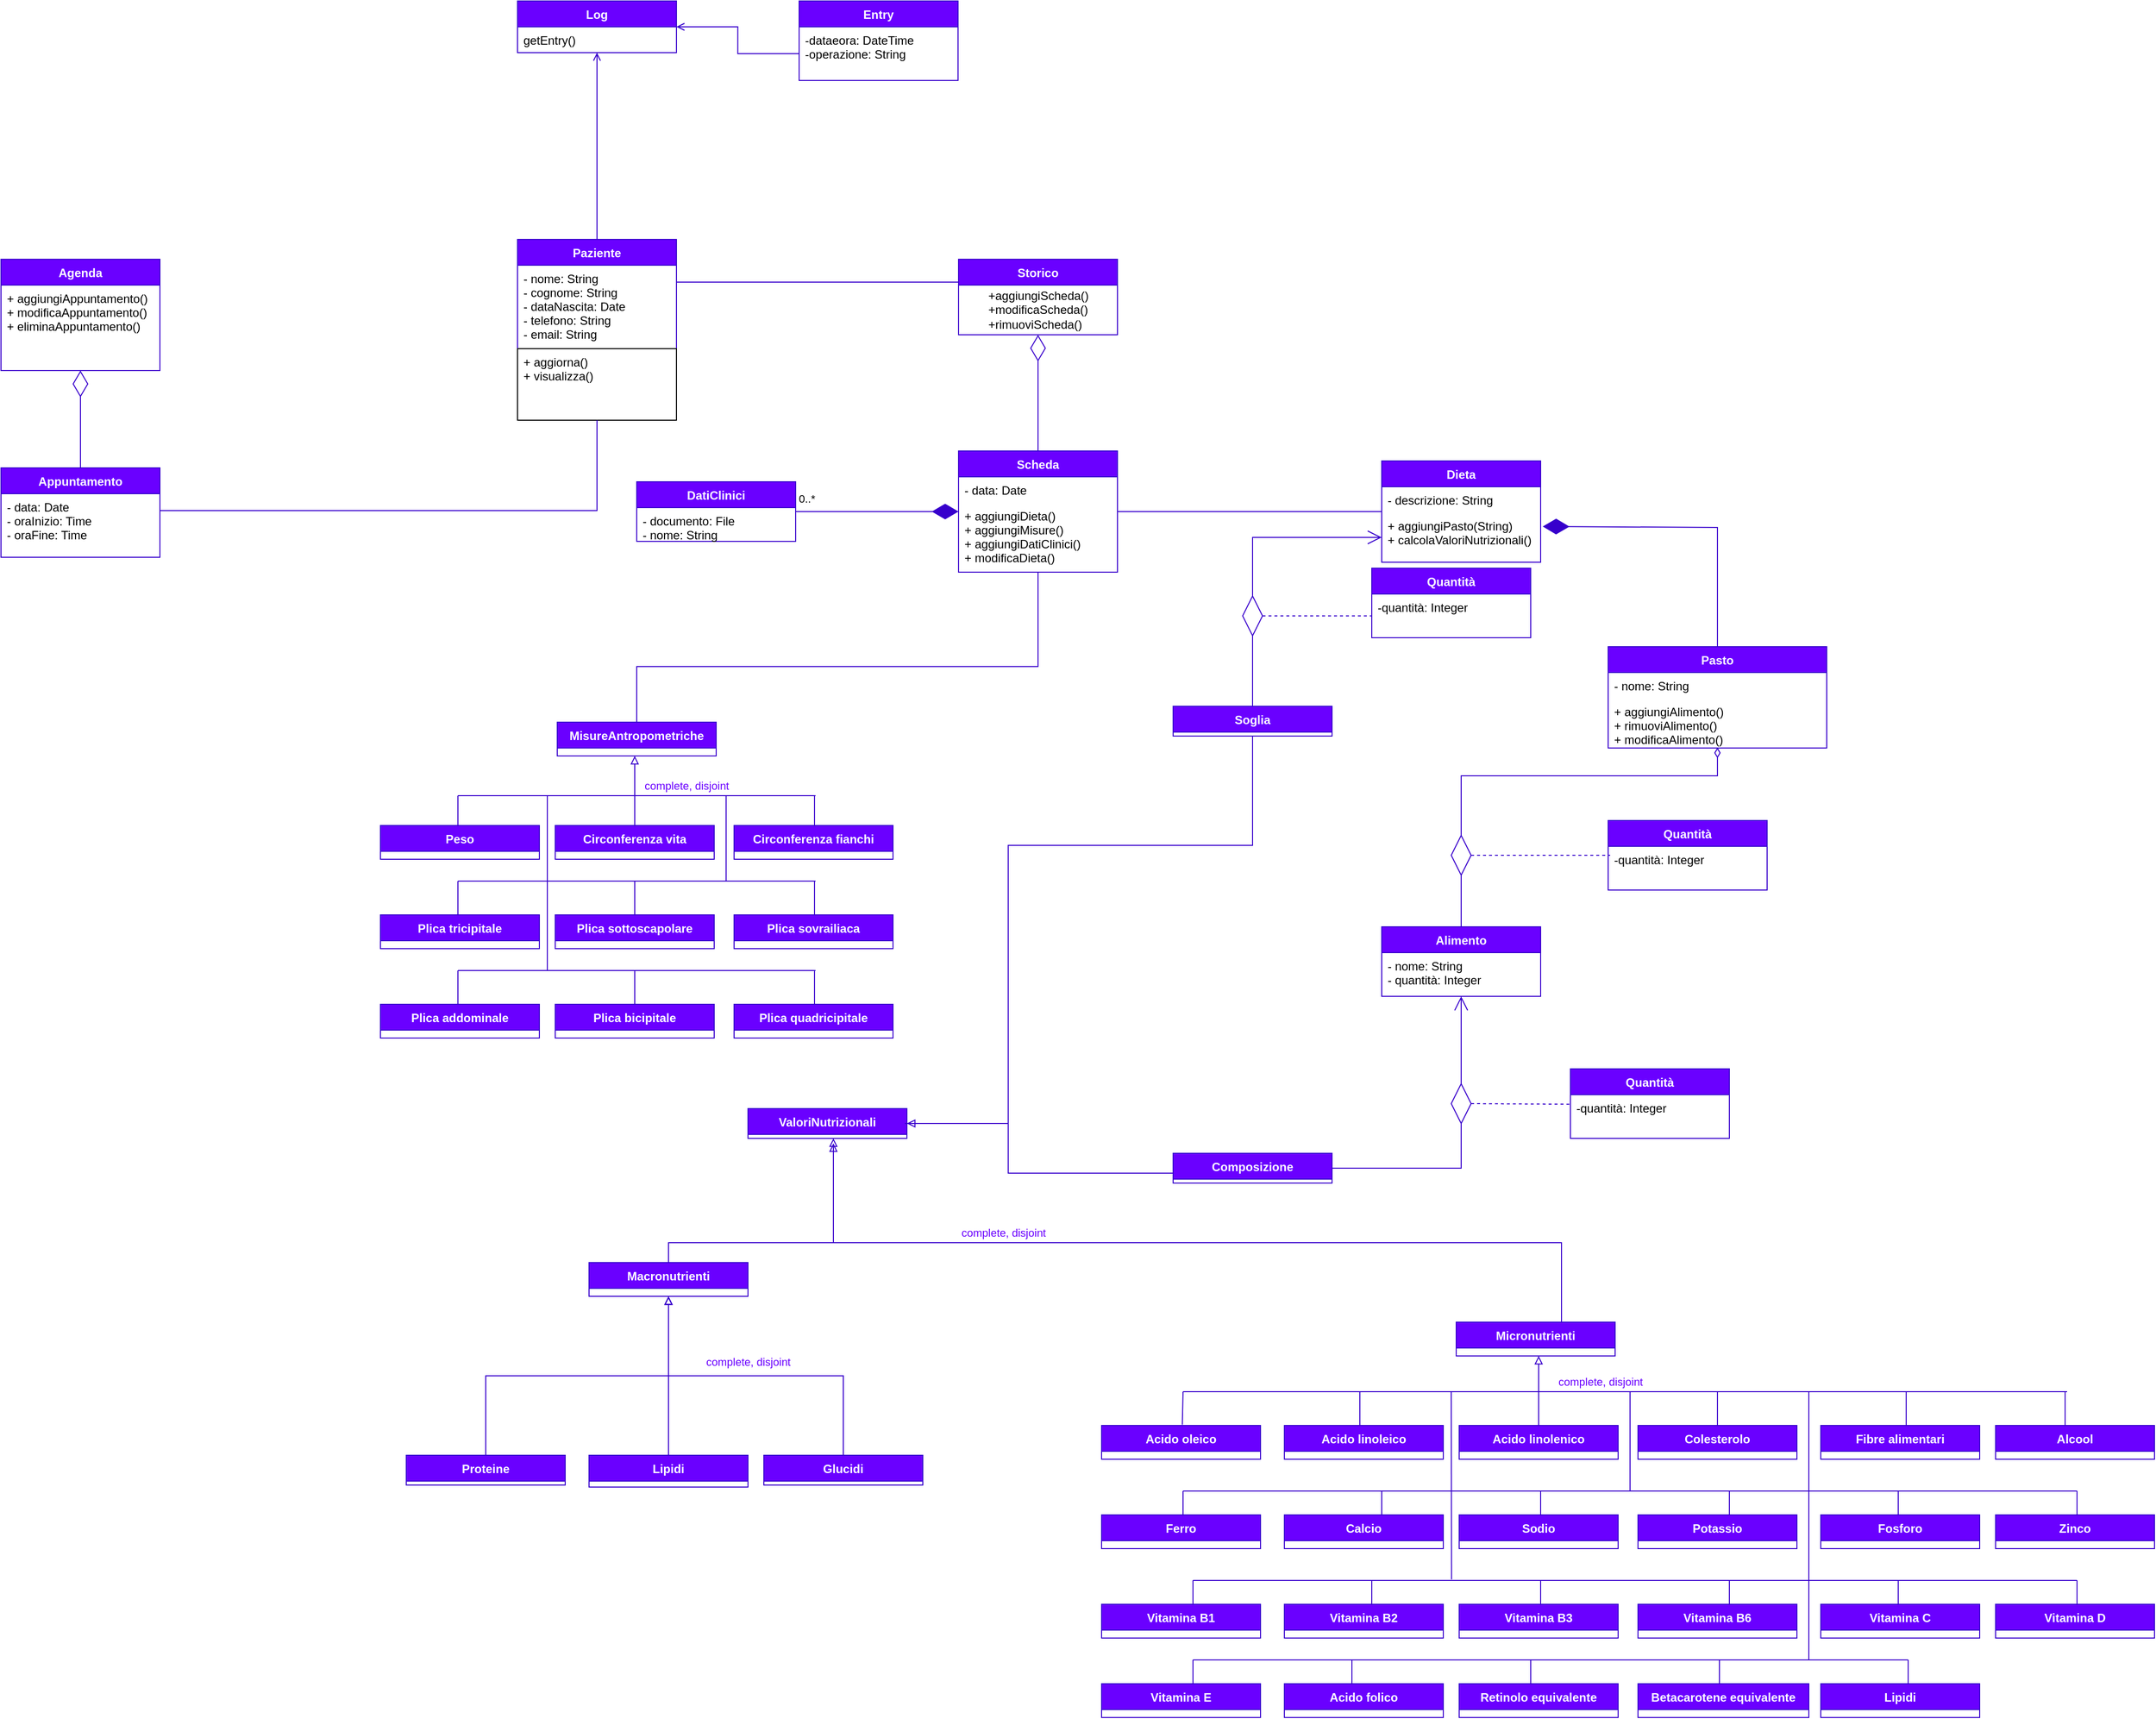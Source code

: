 <mxfile version="18.0.7" type="device"><diagram id="CF-CN9mxn05kVz-OpUtG" name="Page-1"><mxGraphModel dx="3219" dy="2680" grid="1" gridSize="10" guides="1" tooltips="1" connect="1" arrows="1" fold="1" page="1" pageScale="1" pageWidth="827" pageHeight="1169" math="0" shadow="0"><root><mxCell id="0"/><mxCell id="1" parent="0"/><mxCell id="2RliDhGfVuiJkIYvj4db-1" style="edgeStyle=orthogonalEdgeStyle;rounded=0;orthogonalLoop=1;jettySize=auto;html=1;fillColor=#6a00ff;strokeColor=#3700CC;endArrow=open;endFill=0;" parent="1" source="2RliDhGfVuiJkIYvj4db-2" target="2RliDhGfVuiJkIYvj4db-67" edge="1"><mxGeometry relative="1" as="geometry"/></mxCell><mxCell id="2RliDhGfVuiJkIYvj4db-2" value="Paziente" style="swimlane;fontStyle=1;align=center;verticalAlign=top;childLayout=stackLayout;horizontal=1;startSize=26;horizontalStack=0;resizeParent=1;resizeParentMax=0;resizeLast=0;collapsible=1;marginBottom=0;fillColor=#6a00ff;fontColor=#ffffff;strokeColor=#3700CC;" parent="1" vertex="1"><mxGeometry x="2600" y="450" width="160" height="182" as="geometry"/></mxCell><mxCell id="2RliDhGfVuiJkIYvj4db-3" value="- nome: String&#10;- cognome: String&#10;- dataNascita: Date&#10;- telefono: String&#10;- email: String&#10;&#10;" style="text;align=left;verticalAlign=top;spacingLeft=4;spacingRight=4;overflow=hidden;rotatable=0;points=[[0,0.5],[1,0.5]];portConstraint=eastwest;" parent="2RliDhGfVuiJkIYvj4db-2" vertex="1"><mxGeometry y="26" width="160" height="84" as="geometry"/></mxCell><mxCell id="2RliDhGfVuiJkIYvj4db-5" value="+ aggiorna()&#10;+ visualizza()" style="text;align=left;verticalAlign=top;spacingLeft=4;spacingRight=4;overflow=hidden;rotatable=0;points=[[0,0.5],[1,0.5]];portConstraint=eastwest;strokeColor=default;" parent="2RliDhGfVuiJkIYvj4db-2" vertex="1"><mxGeometry y="110" width="160" height="72" as="geometry"/></mxCell><mxCell id="2RliDhGfVuiJkIYvj4db-6" value="Scheda" style="swimlane;fontStyle=1;align=center;verticalAlign=top;childLayout=stackLayout;horizontal=1;startSize=26;horizontalStack=0;resizeParent=1;resizeParentMax=0;resizeLast=0;collapsible=1;marginBottom=0;fillColor=#6a00ff;fontColor=#ffffff;strokeColor=#3700CC;" parent="1" vertex="1"><mxGeometry x="3044" y="663" width="160" height="122" as="geometry"/></mxCell><mxCell id="2RliDhGfVuiJkIYvj4db-7" value="- data: Date" style="text;align=left;verticalAlign=top;spacingLeft=4;spacingRight=4;overflow=hidden;rotatable=0;points=[[0,0.5],[1,0.5]];portConstraint=eastwest;" parent="2RliDhGfVuiJkIYvj4db-6" vertex="1"><mxGeometry y="26" width="160" height="26" as="geometry"/></mxCell><mxCell id="2RliDhGfVuiJkIYvj4db-9" value="+ aggiungiDieta()&#10;+ aggiungiMisure()&#10;+ aggiungiDatiClinici()&#10;+ modificaDieta()" style="text;align=left;verticalAlign=top;spacingLeft=4;spacingRight=4;overflow=hidden;rotatable=0;points=[[0,0.5],[1,0.5]];portConstraint=eastwest;" parent="2RliDhGfVuiJkIYvj4db-6" vertex="1"><mxGeometry y="52" width="160" height="70" as="geometry"/></mxCell><mxCell id="2RliDhGfVuiJkIYvj4db-10" value="Storico" style="swimlane;fontStyle=1;align=center;verticalAlign=top;childLayout=stackLayout;horizontal=1;startSize=26;horizontalStack=0;resizeParent=1;resizeParentMax=0;resizeLast=0;collapsible=1;marginBottom=0;fillColor=#6a00ff;fontColor=#ffffff;strokeColor=#3700CC;" parent="1" vertex="1"><mxGeometry x="3044" y="470" width="160" height="76" as="geometry"/></mxCell><mxCell id="2RliDhGfVuiJkIYvj4db-12" value="&lt;div style=&quot;text-align: left&quot;&gt;&lt;span&gt;+aggiungiScheda()&lt;/span&gt;&lt;/div&gt;&lt;div style=&quot;text-align: left&quot;&gt;&lt;span&gt;+modificaScheda()&lt;/span&gt;&lt;/div&gt;&lt;div style=&quot;text-align: left&quot;&gt;&lt;span&gt;+rimuoviScheda()&lt;/span&gt;&lt;/div&gt;" style="text;html=1;align=center;verticalAlign=middle;resizable=0;points=[];autosize=1;" parent="2RliDhGfVuiJkIYvj4db-10" vertex="1"><mxGeometry y="26" width="160" height="50" as="geometry"/></mxCell><mxCell id="2RliDhGfVuiJkIYvj4db-13" value="Pasto" style="swimlane;fontStyle=1;align=center;verticalAlign=top;childLayout=stackLayout;horizontal=1;startSize=26;horizontalStack=0;resizeParent=1;resizeParentMax=0;resizeLast=0;collapsible=1;marginBottom=0;fillColor=#6a00ff;fontColor=#ffffff;strokeColor=#3700CC;" parent="1" vertex="1"><mxGeometry x="3698" y="860" width="220" height="102" as="geometry"/></mxCell><mxCell id="2RliDhGfVuiJkIYvj4db-14" value="- nome: String" style="text;align=left;verticalAlign=top;spacingLeft=4;spacingRight=4;overflow=hidden;rotatable=0;points=[[0,0.5],[1,0.5]];portConstraint=eastwest;" parent="2RliDhGfVuiJkIYvj4db-13" vertex="1"><mxGeometry y="26" width="220" height="26" as="geometry"/></mxCell><mxCell id="2RliDhGfVuiJkIYvj4db-16" value="+ aggiungiAlimento()&#10;+ rimuoviAlimento()&#10;+ modificaAlimento()&#10;" style="text;align=left;verticalAlign=top;spacingLeft=4;spacingRight=4;overflow=hidden;rotatable=0;points=[[0,0.5],[1,0.5]];portConstraint=eastwest;" parent="2RliDhGfVuiJkIYvj4db-13" vertex="1"><mxGeometry y="52" width="220" height="50" as="geometry"/></mxCell><mxCell id="2RliDhGfVuiJkIYvj4db-17" value="Alimento" style="swimlane;fontStyle=1;align=center;verticalAlign=top;childLayout=stackLayout;horizontal=1;startSize=26;horizontalStack=0;resizeParent=1;resizeParentMax=0;resizeLast=0;collapsible=1;marginBottom=0;fillColor=#6a00ff;fontColor=#ffffff;strokeColor=#3700CC;" parent="1" vertex="1"><mxGeometry x="3470" y="1142" width="160" height="70" as="geometry"/></mxCell><mxCell id="2RliDhGfVuiJkIYvj4db-18" value="- nome: String&#10;- quantità: Integer" style="text;align=left;verticalAlign=top;spacingLeft=4;spacingRight=4;overflow=hidden;rotatable=0;points=[[0,0.5],[1,0.5]];portConstraint=eastwest;" parent="2RliDhGfVuiJkIYvj4db-17" vertex="1"><mxGeometry y="26" width="160" height="44" as="geometry"/></mxCell><mxCell id="2RliDhGfVuiJkIYvj4db-20" value="ValoriNutrizionali" style="swimlane;fontStyle=1;align=center;verticalAlign=top;childLayout=stackLayout;horizontal=1;startSize=26;horizontalStack=0;resizeParent=1;resizeParentMax=0;resizeLast=0;collapsible=1;marginBottom=0;fillColor=#6a00ff;fontColor=#ffffff;strokeColor=#3700CC;" parent="1" vertex="1"><mxGeometry x="2832" y="1325" width="160" height="30" as="geometry"/></mxCell><mxCell id="2RliDhGfVuiJkIYvj4db-22" style="edgeStyle=orthogonalEdgeStyle;rounded=0;orthogonalLoop=1;jettySize=auto;html=1;exitX=0.5;exitY=0;exitDx=0;exitDy=0;endArrow=block;endFill=0;fillColor=#6a00ff;strokeColor=#3700CC;" parent="1" source="2RliDhGfVuiJkIYvj4db-23" target="2RliDhGfVuiJkIYvj4db-20" edge="1"><mxGeometry relative="1" as="geometry"><Array as="points"><mxPoint x="2752" y="1460"/><mxPoint x="2918" y="1460"/></Array></mxGeometry></mxCell><mxCell id="2RliDhGfVuiJkIYvj4db-23" value="Macronutrienti" style="swimlane;fontStyle=1;align=center;verticalAlign=top;childLayout=stackLayout;horizontal=1;startSize=26;horizontalStack=0;resizeParent=1;resizeParentMax=0;resizeLast=0;collapsible=1;marginBottom=0;fillColor=#6a00ff;fontColor=#ffffff;strokeColor=#3700CC;" parent="1" vertex="1"><mxGeometry x="2672" y="1480" width="160" height="34" as="geometry"/></mxCell><mxCell id="2RliDhGfVuiJkIYvj4db-25" style="edgeStyle=orthogonalEdgeStyle;rounded=0;orthogonalLoop=1;jettySize=auto;html=1;endArrow=block;endFill=0;exitX=0.5;exitY=0;exitDx=0;exitDy=0;fillColor=#6a00ff;strokeColor=#3700CC;" parent="1" edge="1"><mxGeometry relative="1" as="geometry"><Array as="points"><mxPoint x="3651" y="1460"/><mxPoint x="2918" y="1460"/></Array><mxPoint x="3651" y="1540" as="sourcePoint"/><mxPoint x="2918" y="1360" as="targetPoint"/></mxGeometry></mxCell><mxCell id="AZJLiwyAzK1la1DE-Cv--1" value="complete, disjoint" style="edgeLabel;html=1;align=center;verticalAlign=middle;resizable=0;points=[];labelBackgroundColor=none;fontColor=#6A00FF;" parent="2RliDhGfVuiJkIYvj4db-25" vertex="1" connectable="0"><mxGeometry x="0.411" y="-1" relative="1" as="geometry"><mxPoint x="2" y="-9" as="offset"/></mxGeometry></mxCell><mxCell id="2RliDhGfVuiJkIYvj4db-197" style="edgeStyle=orthogonalEdgeStyle;rounded=0;orthogonalLoop=1;jettySize=auto;html=1;startArrow=block;startFill=0;endArrow=none;endFill=0;fillColor=#6a00ff;strokeColor=#3700CC;" parent="1" edge="1"><mxGeometry relative="1" as="geometry"><mxPoint x="3628" y="1630" as="targetPoint"/><mxPoint x="3628.034" y="1574.0" as="sourcePoint"/><Array as="points"><mxPoint x="3628" y="1610"/></Array></mxGeometry></mxCell><mxCell id="2RliDhGfVuiJkIYvj4db-26" value="Micronutrienti" style="swimlane;fontStyle=1;align=center;verticalAlign=top;childLayout=stackLayout;horizontal=1;startSize=26;horizontalStack=0;resizeParent=1;resizeParentMax=0;resizeLast=0;collapsible=1;marginBottom=0;fillColor=#6a00ff;fontColor=#ffffff;strokeColor=#3700CC;" parent="1" vertex="1"><mxGeometry x="3545" y="1540" width="160" height="34" as="geometry"/></mxCell><mxCell id="2RliDhGfVuiJkIYvj4db-28" style="edgeStyle=orthogonalEdgeStyle;rounded=0;orthogonalLoop=1;jettySize=auto;html=1;exitX=0.5;exitY=0;exitDx=0;exitDy=0;endArrow=block;endFill=0;fillColor=#6a00ff;strokeColor=#3700CC;" parent="1" source="2RliDhGfVuiJkIYvj4db-29" target="2RliDhGfVuiJkIYvj4db-23" edge="1"><mxGeometry relative="1" as="geometry"/></mxCell><mxCell id="AZJLiwyAzK1la1DE-Cv--3" value="complete, disjoint" style="edgeLabel;html=1;align=center;verticalAlign=middle;resizable=0;points=[];fontColor=#6A00FF;labelBackgroundColor=none;" parent="2RliDhGfVuiJkIYvj4db-28" vertex="1" connectable="0"><mxGeometry x="0.161" y="1" relative="1" as="geometry"><mxPoint x="19" y="-15" as="offset"/></mxGeometry></mxCell><mxCell id="2RliDhGfVuiJkIYvj4db-29" value="Glucidi" style="swimlane;fontStyle=1;align=center;verticalAlign=top;childLayout=stackLayout;horizontal=1;startSize=26;horizontalStack=0;resizeParent=1;resizeParentMax=0;resizeLast=0;collapsible=1;marginBottom=0;fillColor=#6a00ff;fontColor=#ffffff;strokeColor=#3700CC;" parent="1" vertex="1"><mxGeometry x="2848" y="1674" width="160" height="30" as="geometry"/></mxCell><mxCell id="2RliDhGfVuiJkIYvj4db-30" value="" style="text;align=left;verticalAlign=top;spacingLeft=4;spacingRight=4;overflow=hidden;rotatable=0;points=[[0,0.5],[1,0.5]];portConstraint=eastwest;" parent="2RliDhGfVuiJkIYvj4db-29" vertex="1"><mxGeometry y="26" width="160" height="4" as="geometry"/></mxCell><mxCell id="2RliDhGfVuiJkIYvj4db-32" style="edgeStyle=orthogonalEdgeStyle;rounded=0;orthogonalLoop=1;jettySize=auto;html=1;endArrow=block;endFill=0;fillColor=#6a00ff;strokeColor=#3700CC;" parent="1" source="2RliDhGfVuiJkIYvj4db-33" target="2RliDhGfVuiJkIYvj4db-23" edge="1"><mxGeometry relative="1" as="geometry"/></mxCell><mxCell id="2RliDhGfVuiJkIYvj4db-33" value="Lipidi" style="swimlane;fontStyle=1;align=center;verticalAlign=top;childLayout=stackLayout;horizontal=1;startSize=26;horizontalStack=0;resizeParent=1;resizeParentMax=0;resizeLast=0;collapsible=1;marginBottom=0;fillColor=#6a00ff;fontColor=#ffffff;strokeColor=#3700CC;" parent="1" vertex="1"><mxGeometry x="2672" y="1674" width="160" height="32" as="geometry"/></mxCell><mxCell id="2RliDhGfVuiJkIYvj4db-34" value="" style="text;align=left;verticalAlign=top;spacingLeft=4;spacingRight=4;overflow=hidden;rotatable=0;points=[[0,0.5],[1,0.5]];portConstraint=eastwest;" parent="2RliDhGfVuiJkIYvj4db-33" vertex="1"><mxGeometry y="26" width="160" height="6" as="geometry"/></mxCell><mxCell id="2RliDhGfVuiJkIYvj4db-36" value="Proteine" style="swimlane;fontStyle=1;align=center;verticalAlign=top;childLayout=stackLayout;horizontal=1;startSize=26;horizontalStack=0;resizeParent=1;resizeParentMax=0;resizeLast=0;collapsible=1;marginBottom=0;fillColor=#6a00ff;fontColor=#ffffff;strokeColor=#3700CC;" parent="1" vertex="1"><mxGeometry x="2488" y="1674" width="160" height="30" as="geometry"/></mxCell><mxCell id="2RliDhGfVuiJkIYvj4db-37" value="" style="text;align=left;verticalAlign=top;spacingLeft=4;spacingRight=4;overflow=hidden;rotatable=0;points=[[0,0.5],[1,0.5]];portConstraint=eastwest;" parent="2RliDhGfVuiJkIYvj4db-36" vertex="1"><mxGeometry y="26" width="160" height="4" as="geometry"/></mxCell><mxCell id="2RliDhGfVuiJkIYvj4db-39" value="MisureAntropometriche" style="swimlane;fontStyle=1;align=center;verticalAlign=top;childLayout=stackLayout;horizontal=1;startSize=26;horizontalStack=0;resizeParent=1;resizeParentMax=0;resizeLast=0;collapsible=1;marginBottom=0;fillColor=#6a00ff;fontColor=#ffffff;strokeColor=#3700CC;" parent="1" vertex="1"><mxGeometry x="2640" y="936" width="160" height="34" as="geometry"/></mxCell><mxCell id="2RliDhGfVuiJkIYvj4db-41" value="Agenda" style="swimlane;fontStyle=1;align=center;verticalAlign=top;childLayout=stackLayout;horizontal=1;startSize=26;horizontalStack=0;resizeParent=1;resizeParentMax=0;resizeLast=0;collapsible=1;marginBottom=0;fillColor=#6a00ff;fontColor=#ffffff;strokeColor=#3700CC;" parent="1" vertex="1"><mxGeometry x="2080" y="470" width="160" height="112" as="geometry"/></mxCell><mxCell id="2RliDhGfVuiJkIYvj4db-43" value="+ aggiungiAppuntamento()&#10;+ modificaAppuntamento()&#10;+ eliminaAppuntamento()" style="text;align=left;verticalAlign=top;spacingLeft=4;spacingRight=4;overflow=hidden;rotatable=0;points=[[0,0.5],[1,0.5]];portConstraint=eastwest;" parent="2RliDhGfVuiJkIYvj4db-41" vertex="1"><mxGeometry y="26" width="160" height="86" as="geometry"/></mxCell><mxCell id="2RliDhGfVuiJkIYvj4db-44" value="Appuntamento" style="swimlane;fontStyle=1;align=center;verticalAlign=top;childLayout=stackLayout;horizontal=1;startSize=26;horizontalStack=0;resizeParent=1;resizeParentMax=0;resizeLast=0;collapsible=1;marginBottom=0;fillColor=#6a00ff;fontColor=#ffffff;strokeColor=#3700CC;" parent="1" vertex="1"><mxGeometry x="2080" y="680" width="160" height="90" as="geometry"/></mxCell><mxCell id="2RliDhGfVuiJkIYvj4db-45" value="- data: Date&#10;- oraInizio: Time&#10;- oraFine: Time&#10;" style="text;align=left;verticalAlign=top;spacingLeft=4;spacingRight=4;overflow=hidden;rotatable=0;points=[[0,0.5],[1,0.5]];portConstraint=eastwest;" parent="2RliDhGfVuiJkIYvj4db-44" vertex="1"><mxGeometry y="26" width="160" height="64" as="geometry"/></mxCell><mxCell id="2RliDhGfVuiJkIYvj4db-47" value="Dieta" style="swimlane;fontStyle=1;align=center;verticalAlign=top;childLayout=stackLayout;horizontal=1;startSize=26;horizontalStack=0;resizeParent=1;resizeParentMax=0;resizeLast=0;collapsible=1;marginBottom=0;fillColor=#6a00ff;fontColor=#ffffff;strokeColor=#3700CC;" parent="1" vertex="1"><mxGeometry x="3470" y="673" width="160" height="102" as="geometry"/></mxCell><mxCell id="2RliDhGfVuiJkIYvj4db-48" value="- descrizione: String" style="text;align=left;verticalAlign=top;spacingLeft=4;spacingRight=4;overflow=hidden;rotatable=0;points=[[0,0.5],[1,0.5]];portConstraint=eastwest;" parent="2RliDhGfVuiJkIYvj4db-47" vertex="1"><mxGeometry y="26" width="160" height="26" as="geometry"/></mxCell><mxCell id="2RliDhGfVuiJkIYvj4db-50" value="+ aggiungiPasto(String)&#10;+ calcolaValoriNutrizionali()" style="text;align=left;verticalAlign=top;spacingLeft=4;spacingRight=4;overflow=hidden;rotatable=0;points=[[0,0.5],[1,0.5]];portConstraint=eastwest;" parent="2RliDhGfVuiJkIYvj4db-47" vertex="1"><mxGeometry y="52" width="160" height="50" as="geometry"/></mxCell><mxCell id="2RliDhGfVuiJkIYvj4db-51" value="DatiClinici" style="swimlane;fontStyle=1;align=center;verticalAlign=top;childLayout=stackLayout;horizontal=1;startSize=26;horizontalStack=0;resizeParent=1;resizeParentMax=0;resizeLast=0;collapsible=1;marginBottom=0;fillColor=#6a00ff;fontColor=#ffffff;strokeColor=#3700CC;" parent="1" vertex="1"><mxGeometry x="2720" y="694" width="160" height="60" as="geometry"/></mxCell><mxCell id="2RliDhGfVuiJkIYvj4db-52" value="- documento: File&#10;- nome: String" style="text;align=left;verticalAlign=top;spacingLeft=4;spacingRight=4;overflow=hidden;rotatable=0;points=[[0,0.5],[1,0.5]];portConstraint=eastwest;" parent="2RliDhGfVuiJkIYvj4db-51" vertex="1"><mxGeometry y="26" width="160" height="34" as="geometry"/></mxCell><mxCell id="2RliDhGfVuiJkIYvj4db-54" value="" style="endArrow=block;endFill=0;html=1;edgeStyle=orthogonalEdgeStyle;align=left;verticalAlign=top;rounded=0;exitX=0.5;exitY=0;exitDx=0;exitDy=0;fillColor=#6a00ff;strokeColor=#3700CC;" parent="1" source="2RliDhGfVuiJkIYvj4db-36" target="2RliDhGfVuiJkIYvj4db-23" edge="1"><mxGeometry x="-1" relative="1" as="geometry"><mxPoint x="2938" y="1510" as="sourcePoint"/><mxPoint x="3098" y="1510" as="targetPoint"/></mxGeometry></mxCell><mxCell id="2RliDhGfVuiJkIYvj4db-57" value="" style="endArrow=diamondThin;endFill=1;endSize=24;html=1;rounded=0;fillColor=#6a00ff;strokeColor=#3700CC;exitX=0.5;exitY=0;exitDx=0;exitDy=0;entryX=1.013;entryY=0.28;entryDx=0;entryDy=0;entryPerimeter=0;" parent="1" source="2RliDhGfVuiJkIYvj4db-13" target="2RliDhGfVuiJkIYvj4db-50" edge="1"><mxGeometry width="160" relative="1" as="geometry"><mxPoint x="3120" y="910" as="sourcePoint"/><mxPoint x="3280" y="910" as="targetPoint"/><Array as="points"><mxPoint x="3808" y="740"/></Array></mxGeometry></mxCell><mxCell id="2RliDhGfVuiJkIYvj4db-58" value="" style="endArrow=diamondThin;endFill=0;endSize=24;html=1;rounded=0;fillColor=#6a00ff;strokeColor=#3700CC;" parent="1" source="2RliDhGfVuiJkIYvj4db-6" target="2RliDhGfVuiJkIYvj4db-10" edge="1"><mxGeometry width="160" relative="1" as="geometry"><mxPoint x="3020" y="940" as="sourcePoint"/><mxPoint x="3180" y="940" as="targetPoint"/></mxGeometry></mxCell><mxCell id="2RliDhGfVuiJkIYvj4db-59" value="" style="endArrow=none;endFill=0;endSize=24;html=1;rounded=0;fillColor=#6a00ff;strokeColor=#3700CC;" parent="1" source="2RliDhGfVuiJkIYvj4db-47" target="2RliDhGfVuiJkIYvj4db-6" edge="1"><mxGeometry width="160" relative="1" as="geometry"><mxPoint x="2870" y="810" as="sourcePoint"/><mxPoint x="3030" y="810" as="targetPoint"/></mxGeometry></mxCell><mxCell id="2RliDhGfVuiJkIYvj4db-60" value="" style="endArrow=none;endFill=0;endSize=24;html=1;rounded=0;exitX=0.5;exitY=0;exitDx=0;exitDy=0;fillColor=#6a00ff;strokeColor=#3700CC;" parent="1" source="2RliDhGfVuiJkIYvj4db-39" target="2RliDhGfVuiJkIYvj4db-9" edge="1"><mxGeometry width="160" relative="1" as="geometry"><mxPoint x="2870" y="870" as="sourcePoint"/><mxPoint x="3030" y="870" as="targetPoint"/><Array as="points"><mxPoint x="2720" y="880"/><mxPoint x="3124" y="880"/></Array></mxGeometry></mxCell><mxCell id="2RliDhGfVuiJkIYvj4db-61" value="0..*" style="endArrow=diamondThin;endFill=1;endSize=24;html=1;rounded=0;fillColor=#6a00ff;strokeColor=#3700CC;" parent="1" source="2RliDhGfVuiJkIYvj4db-51" target="2RliDhGfVuiJkIYvj4db-6" edge="1"><mxGeometry x="-0.87" y="13" width="160" relative="1" as="geometry"><mxPoint x="2870" y="870" as="sourcePoint"/><mxPoint x="3030" y="870" as="targetPoint"/><mxPoint as="offset"/></mxGeometry></mxCell><mxCell id="2RliDhGfVuiJkIYvj4db-63" value="" style="endArrow=none;html=1;edgeStyle=orthogonalEdgeStyle;rounded=0;fillColor=#6a00ff;strokeColor=#3700CC;" parent="1" source="2RliDhGfVuiJkIYvj4db-2" target="2RliDhGfVuiJkIYvj4db-10" edge="1"><mxGeometry relative="1" as="geometry"><mxPoint x="2870" y="810" as="sourcePoint"/><mxPoint x="3030" y="810" as="targetPoint"/><Array as="points"><mxPoint x="2900" y="493"/><mxPoint x="2900" y="493"/></Array></mxGeometry></mxCell><mxCell id="2RliDhGfVuiJkIYvj4db-64" value="" style="endArrow=diamondThin;endFill=0;endSize=24;html=1;rounded=0;fillColor=#6a00ff;strokeColor=#3700CC;" parent="1" source="2RliDhGfVuiJkIYvj4db-44" target="2RliDhGfVuiJkIYvj4db-43" edge="1"><mxGeometry width="160" relative="1" as="geometry"><mxPoint x="3133.5" y="700" as="sourcePoint"/><mxPoint x="3133.5" y="546.0" as="targetPoint"/></mxGeometry></mxCell><mxCell id="2RliDhGfVuiJkIYvj4db-65" value="" style="endArrow=none;html=1;edgeStyle=orthogonalEdgeStyle;rounded=0;fillColor=#6a00ff;strokeColor=#3700CC;" parent="1" source="2RliDhGfVuiJkIYvj4db-44" target="2RliDhGfVuiJkIYvj4db-2" edge="1"><mxGeometry relative="1" as="geometry"><mxPoint x="2770" y="503.0" as="sourcePoint"/><mxPoint x="3053.5" y="503.0" as="targetPoint"/><Array as="points"><mxPoint x="2680" y="723"/></Array></mxGeometry></mxCell><mxCell id="2RliDhGfVuiJkIYvj4db-67" value="Log" style="swimlane;fontStyle=1;align=center;verticalAlign=top;childLayout=stackLayout;horizontal=1;startSize=26;horizontalStack=0;resizeParent=1;resizeParentMax=0;resizeLast=0;collapsible=1;marginBottom=0;fillColor=#6a00ff;fontColor=#ffffff;strokeColor=#3700CC;" parent="1" vertex="1"><mxGeometry x="2600" y="210" width="160" height="52" as="geometry"/></mxCell><mxCell id="2RliDhGfVuiJkIYvj4db-69" value="getEntry()" style="text;align=left;verticalAlign=top;spacingLeft=4;spacingRight=4;overflow=hidden;rotatable=0;points=[[0,0.5],[1,0.5]];portConstraint=eastwest;" parent="2RliDhGfVuiJkIYvj4db-67" vertex="1"><mxGeometry y="26" width="160" height="26" as="geometry"/></mxCell><mxCell id="2RliDhGfVuiJkIYvj4db-70" value="Entry" style="swimlane;fontStyle=1;align=center;verticalAlign=top;childLayout=stackLayout;horizontal=1;startSize=26;horizontalStack=0;resizeParent=1;resizeParentMax=0;resizeLast=0;collapsible=1;marginBottom=0;fillColor=#6a00ff;fontColor=#ffffff;strokeColor=#3700CC;" parent="1" vertex="1"><mxGeometry x="2883.5" y="210" width="160" height="80" as="geometry"/></mxCell><mxCell id="2RliDhGfVuiJkIYvj4db-71" value="-dataeora: DateTime&#10;-operazione: String" style="text;align=left;verticalAlign=top;spacingLeft=4;spacingRight=4;overflow=hidden;rotatable=0;points=[[0,0.5],[1,0.5]];portConstraint=eastwest;" parent="2RliDhGfVuiJkIYvj4db-70" vertex="1"><mxGeometry y="26" width="160" height="54" as="geometry"/></mxCell><mxCell id="2RliDhGfVuiJkIYvj4db-73" style="edgeStyle=orthogonalEdgeStyle;rounded=0;orthogonalLoop=1;jettySize=auto;html=1;fillColor=#6a00ff;strokeColor=#3700CC;endArrow=open;endFill=0;" parent="1" source="2RliDhGfVuiJkIYvj4db-71" target="2RliDhGfVuiJkIYvj4db-67" edge="1"><mxGeometry relative="1" as="geometry"/></mxCell><mxCell id="2RliDhGfVuiJkIYvj4db-74" style="edgeStyle=orthogonalEdgeStyle;rounded=0;orthogonalLoop=1;jettySize=auto;html=1;entryX=1;entryY=0.5;entryDx=0;entryDy=0;endArrow=block;endFill=0;fillColor=#6a00ff;strokeColor=#3700CC;" parent="1" target="2RliDhGfVuiJkIYvj4db-20" edge="1"><mxGeometry relative="1" as="geometry"><Array as="points"><mxPoint x="3094" y="1390"/><mxPoint x="3094" y="1340"/></Array><mxPoint x="3260" y="1390" as="sourcePoint"/><mxPoint x="2998" y="1337.5" as="targetPoint"/></mxGeometry></mxCell><mxCell id="2RliDhGfVuiJkIYvj4db-76" value="Composizione" style="swimlane;fontStyle=1;align=center;verticalAlign=top;childLayout=stackLayout;horizontal=1;startSize=26;horizontalStack=0;resizeParent=1;resizeParentMax=0;resizeLast=0;collapsible=1;marginBottom=0;fillColor=#6a00ff;fontColor=#ffffff;strokeColor=#3700CC;" parent="1" vertex="1"><mxGeometry x="3260" y="1370" width="160" height="30" as="geometry"/></mxCell><mxCell id="2RliDhGfVuiJkIYvj4db-78" style="edgeStyle=orthogonalEdgeStyle;rounded=0;orthogonalLoop=1;jettySize=auto;html=1;endArrow=none;endFill=0;fillColor=#6a00ff;strokeColor=#3700CC;exitX=0.5;exitY=1;exitDx=0;exitDy=0;" parent="1" source="2RliDhGfVuiJkIYvj4db-80" edge="1"><mxGeometry relative="1" as="geometry"><Array as="points"><mxPoint x="3340" y="1060"/><mxPoint x="3094" y="1060"/><mxPoint x="3094" y="1340"/></Array><mxPoint x="3260" y="950" as="sourcePoint"/><mxPoint x="2990" y="1340" as="targetPoint"/></mxGeometry></mxCell><mxCell id="2RliDhGfVuiJkIYvj4db-80" value="Soglia" style="swimlane;fontStyle=1;align=center;verticalAlign=top;childLayout=stackLayout;horizontal=1;startSize=26;horizontalStack=0;resizeParent=1;resizeParentMax=0;resizeLast=0;collapsible=1;marginBottom=0;fillColor=#6a00ff;fontColor=#ffffff;strokeColor=#3700CC;" parent="1" vertex="1"><mxGeometry x="3260" y="920" width="160" height="30" as="geometry"/></mxCell><mxCell id="2RliDhGfVuiJkIYvj4db-163" value="Acido linolenico" style="swimlane;fontStyle=1;align=center;verticalAlign=top;childLayout=stackLayout;horizontal=1;startSize=26;horizontalStack=0;resizeParent=1;resizeParentMax=0;resizeLast=0;collapsible=1;marginBottom=0;fillColor=#6a00ff;fontColor=#ffffff;strokeColor=#3700CC;" parent="1" vertex="1"><mxGeometry x="3548" y="1644" width="160" height="34" as="geometry"/></mxCell><mxCell id="2RliDhGfVuiJkIYvj4db-166" value="Acido linoleico" style="swimlane;fontStyle=1;align=center;verticalAlign=top;childLayout=stackLayout;horizontal=1;startSize=26;horizontalStack=0;resizeParent=1;resizeParentMax=0;resizeLast=0;collapsible=1;marginBottom=0;fillColor=#6a00ff;fontColor=#ffffff;strokeColor=#3700CC;" parent="1" vertex="1"><mxGeometry x="3372" y="1644" width="160" height="34" as="geometry"/></mxCell><mxCell id="2RliDhGfVuiJkIYvj4db-169" value="Acido oleico" style="swimlane;fontStyle=1;align=center;verticalAlign=top;childLayout=stackLayout;horizontal=1;startSize=26;horizontalStack=0;resizeParent=1;resizeParentMax=0;resizeLast=0;collapsible=1;marginBottom=0;fillColor=#6a00ff;fontColor=#ffffff;strokeColor=#3700CC;" parent="1" vertex="1"><mxGeometry x="3188" y="1644" width="160" height="34" as="geometry"/></mxCell><mxCell id="2RliDhGfVuiJkIYvj4db-172" value="Alcool" style="swimlane;fontStyle=1;align=center;verticalAlign=top;childLayout=stackLayout;horizontal=1;startSize=26;horizontalStack=0;resizeParent=1;resizeParentMax=0;resizeLast=0;collapsible=1;marginBottom=0;fillColor=#6a00ff;fontColor=#ffffff;strokeColor=#3700CC;" parent="1" vertex="1"><mxGeometry x="4088" y="1644" width="160" height="34" as="geometry"/></mxCell><mxCell id="2RliDhGfVuiJkIYvj4db-173" value="Fibre alimentari" style="swimlane;fontStyle=1;align=center;verticalAlign=top;childLayout=stackLayout;horizontal=1;startSize=26;horizontalStack=0;resizeParent=1;resizeParentMax=0;resizeLast=0;collapsible=1;marginBottom=0;fillColor=#6a00ff;fontColor=#ffffff;strokeColor=#3700CC;" parent="1" vertex="1"><mxGeometry x="3912" y="1644" width="160" height="34" as="geometry"/></mxCell><mxCell id="2RliDhGfVuiJkIYvj4db-174" value="Colesterolo" style="swimlane;fontStyle=1;align=center;verticalAlign=top;childLayout=stackLayout;horizontal=1;startSize=26;horizontalStack=0;resizeParent=1;resizeParentMax=0;resizeLast=0;collapsible=1;marginBottom=0;fillColor=#6a00ff;fontColor=#ffffff;strokeColor=#3700CC;" parent="1" vertex="1"><mxGeometry x="3728" y="1644" width="160" height="34" as="geometry"/></mxCell><mxCell id="2RliDhGfVuiJkIYvj4db-175" value="Sodio" style="swimlane;fontStyle=1;align=center;verticalAlign=top;childLayout=stackLayout;horizontal=1;startSize=26;horizontalStack=0;resizeParent=1;resizeParentMax=0;resizeLast=0;collapsible=1;marginBottom=0;fillColor=#6a00ff;fontColor=#ffffff;strokeColor=#3700CC;" parent="1" vertex="1"><mxGeometry x="3548" y="1734" width="160" height="34" as="geometry"/></mxCell><mxCell id="2RliDhGfVuiJkIYvj4db-176" value="Calcio" style="swimlane;fontStyle=1;align=center;verticalAlign=top;childLayout=stackLayout;horizontal=1;startSize=26;horizontalStack=0;resizeParent=1;resizeParentMax=0;resizeLast=0;collapsible=1;marginBottom=0;fillColor=#6a00ff;fontColor=#ffffff;strokeColor=#3700CC;" parent="1" vertex="1"><mxGeometry x="3372" y="1734" width="160" height="34" as="geometry"/></mxCell><mxCell id="2RliDhGfVuiJkIYvj4db-177" value="Ferro" style="swimlane;fontStyle=1;align=center;verticalAlign=top;childLayout=stackLayout;horizontal=1;startSize=26;horizontalStack=0;resizeParent=1;resizeParentMax=0;resizeLast=0;collapsible=1;marginBottom=0;fillColor=#6a00ff;fontColor=#ffffff;strokeColor=#3700CC;" parent="1" vertex="1"><mxGeometry x="3188" y="1734" width="160" height="34" as="geometry"/></mxCell><mxCell id="2RliDhGfVuiJkIYvj4db-178" value="Zinco" style="swimlane;fontStyle=1;align=center;verticalAlign=top;childLayout=stackLayout;horizontal=1;startSize=26;horizontalStack=0;resizeParent=1;resizeParentMax=0;resizeLast=0;collapsible=1;marginBottom=0;fillColor=#6a00ff;fontColor=#ffffff;strokeColor=#3700CC;" parent="1" vertex="1"><mxGeometry x="4088" y="1734" width="160" height="34" as="geometry"/></mxCell><mxCell id="2RliDhGfVuiJkIYvj4db-179" value="Fosforo" style="swimlane;fontStyle=1;align=center;verticalAlign=top;childLayout=stackLayout;horizontal=1;startSize=26;horizontalStack=0;resizeParent=1;resizeParentMax=0;resizeLast=0;collapsible=1;marginBottom=0;fillColor=#6a00ff;fontColor=#ffffff;strokeColor=#3700CC;" parent="1" vertex="1"><mxGeometry x="3912" y="1734" width="160" height="34" as="geometry"/></mxCell><mxCell id="2RliDhGfVuiJkIYvj4db-180" value="Potassio" style="swimlane;fontStyle=1;align=center;verticalAlign=top;childLayout=stackLayout;horizontal=1;startSize=26;horizontalStack=0;resizeParent=1;resizeParentMax=0;resizeLast=0;collapsible=1;marginBottom=0;fillColor=#6a00ff;fontColor=#ffffff;strokeColor=#3700CC;" parent="1" vertex="1"><mxGeometry x="3728" y="1734" width="160" height="34" as="geometry"/></mxCell><mxCell id="2RliDhGfVuiJkIYvj4db-181" value="Vitamina B3" style="swimlane;fontStyle=1;align=center;verticalAlign=top;childLayout=stackLayout;horizontal=1;startSize=26;horizontalStack=0;resizeParent=1;resizeParentMax=0;resizeLast=0;collapsible=1;marginBottom=0;fillColor=#6a00ff;fontColor=#ffffff;strokeColor=#3700CC;" parent="1" vertex="1"><mxGeometry x="3548" y="1824" width="160" height="34" as="geometry"/></mxCell><mxCell id="2RliDhGfVuiJkIYvj4db-182" value="Vitamina B2" style="swimlane;fontStyle=1;align=center;verticalAlign=top;childLayout=stackLayout;horizontal=1;startSize=26;horizontalStack=0;resizeParent=1;resizeParentMax=0;resizeLast=0;collapsible=1;marginBottom=0;fillColor=#6a00ff;fontColor=#ffffff;strokeColor=#3700CC;" parent="1" vertex="1"><mxGeometry x="3372" y="1824" width="160" height="34" as="geometry"/></mxCell><mxCell id="2RliDhGfVuiJkIYvj4db-183" value="Vitamina B1" style="swimlane;fontStyle=1;align=center;verticalAlign=top;childLayout=stackLayout;horizontal=1;startSize=26;horizontalStack=0;resizeParent=1;resizeParentMax=0;resizeLast=0;collapsible=1;marginBottom=0;fillColor=#6a00ff;fontColor=#ffffff;strokeColor=#3700CC;" parent="1" vertex="1"><mxGeometry x="3188" y="1824" width="160" height="34" as="geometry"/></mxCell><mxCell id="2RliDhGfVuiJkIYvj4db-184" value="Vitamina D" style="swimlane;fontStyle=1;align=center;verticalAlign=top;childLayout=stackLayout;horizontal=1;startSize=26;horizontalStack=0;resizeParent=1;resizeParentMax=0;resizeLast=0;collapsible=1;marginBottom=0;fillColor=#6a00ff;fontColor=#ffffff;strokeColor=#3700CC;" parent="1" vertex="1"><mxGeometry x="4088" y="1824" width="160" height="34" as="geometry"/></mxCell><mxCell id="2RliDhGfVuiJkIYvj4db-185" value="Vitamina C" style="swimlane;fontStyle=1;align=center;verticalAlign=top;childLayout=stackLayout;horizontal=1;startSize=26;horizontalStack=0;resizeParent=1;resizeParentMax=0;resizeLast=0;collapsible=1;marginBottom=0;fillColor=#6a00ff;fontColor=#ffffff;strokeColor=#3700CC;" parent="1" vertex="1"><mxGeometry x="3912" y="1824" width="160" height="34" as="geometry"/></mxCell><mxCell id="2RliDhGfVuiJkIYvj4db-186" value="Vitamina B6" style="swimlane;fontStyle=1;align=center;verticalAlign=top;childLayout=stackLayout;horizontal=1;startSize=26;horizontalStack=0;resizeParent=1;resizeParentMax=0;resizeLast=0;collapsible=1;marginBottom=0;fillColor=#6a00ff;fontColor=#ffffff;strokeColor=#3700CC;" parent="1" vertex="1"><mxGeometry x="3728" y="1824" width="160" height="34" as="geometry"/></mxCell><mxCell id="2RliDhGfVuiJkIYvj4db-187" value="Retinolo equivalente" style="swimlane;fontStyle=1;align=center;verticalAlign=top;childLayout=stackLayout;horizontal=1;startSize=26;horizontalStack=0;resizeParent=1;resizeParentMax=0;resizeLast=0;collapsible=1;marginBottom=0;fillColor=#6a00ff;fontColor=#ffffff;strokeColor=#3700CC;" parent="1" vertex="1"><mxGeometry x="3548" y="1904" width="160" height="34" as="geometry"/></mxCell><mxCell id="2RliDhGfVuiJkIYvj4db-188" value="Acido folico" style="swimlane;fontStyle=1;align=center;verticalAlign=top;childLayout=stackLayout;horizontal=1;startSize=26;horizontalStack=0;resizeParent=1;resizeParentMax=0;resizeLast=0;collapsible=1;marginBottom=0;fillColor=#6a00ff;fontColor=#ffffff;strokeColor=#3700CC;" parent="1" vertex="1"><mxGeometry x="3372" y="1904" width="160" height="34" as="geometry"/></mxCell><mxCell id="2RliDhGfVuiJkIYvj4db-189" value="Vitamina E" style="swimlane;fontStyle=1;align=center;verticalAlign=top;childLayout=stackLayout;horizontal=1;startSize=26;horizontalStack=0;resizeParent=1;resizeParentMax=0;resizeLast=0;collapsible=1;marginBottom=0;fillColor=#6a00ff;fontColor=#ffffff;strokeColor=#3700CC;" parent="1" vertex="1"><mxGeometry x="3188" y="1904" width="160" height="34" as="geometry"/></mxCell><mxCell id="2RliDhGfVuiJkIYvj4db-191" value="Lipidi" style="swimlane;fontStyle=1;align=center;verticalAlign=top;childLayout=stackLayout;horizontal=1;startSize=26;horizontalStack=0;resizeParent=1;resizeParentMax=0;resizeLast=0;collapsible=1;marginBottom=0;fillColor=#6a00ff;fontColor=#ffffff;strokeColor=#3700CC;" parent="1" vertex="1"><mxGeometry x="3912" y="1904" width="160" height="34" as="geometry"/></mxCell><mxCell id="2RliDhGfVuiJkIYvj4db-192" value="Betacarotene equivalente" style="swimlane;fontStyle=1;align=center;verticalAlign=top;childLayout=stackLayout;horizontal=1;startSize=26;horizontalStack=0;resizeParent=1;resizeParentMax=0;resizeLast=0;collapsible=1;marginBottom=0;fillColor=#6a00ff;fontColor=#ffffff;strokeColor=#3700CC;" parent="1" vertex="1"><mxGeometry x="3728" y="1904" width="172" height="34" as="geometry"/></mxCell><mxCell id="2RliDhGfVuiJkIYvj4db-193" value="" style="endArrow=none;html=1;rounded=0;fillColor=#6a00ff;strokeColor=#3700CC;" parent="1" edge="1"><mxGeometry width="50" height="50" relative="1" as="geometry"><mxPoint x="3270" y="1610" as="sourcePoint"/><mxPoint x="4160" y="1610" as="targetPoint"/></mxGeometry></mxCell><mxCell id="AZJLiwyAzK1la1DE-Cv--4" value="complete, disjoint" style="edgeLabel;html=1;align=center;verticalAlign=middle;resizable=0;points=[];fontColor=#6A00FF;labelBackgroundColor=none;" parent="2RliDhGfVuiJkIYvj4db-193" vertex="1" connectable="0"><mxGeometry x="-0.089" y="-1" relative="1" as="geometry"><mxPoint x="14" y="-11" as="offset"/></mxGeometry></mxCell><mxCell id="2RliDhGfVuiJkIYvj4db-194" value="" style="endArrow=none;html=1;rounded=0;fillColor=#6a00ff;strokeColor=#3700CC;" parent="1" edge="1"><mxGeometry width="50" height="50" relative="1" as="geometry"><mxPoint x="3270" y="1710" as="sourcePoint"/><mxPoint x="4170" y="1710" as="targetPoint"/></mxGeometry></mxCell><mxCell id="2RliDhGfVuiJkIYvj4db-195" value="" style="endArrow=none;html=1;rounded=0;fillColor=#6a00ff;strokeColor=#3700CC;" parent="1" edge="1"><mxGeometry width="50" height="50" relative="1" as="geometry"><mxPoint x="3280" y="1800" as="sourcePoint"/><mxPoint x="4170" y="1800" as="targetPoint"/></mxGeometry></mxCell><mxCell id="2RliDhGfVuiJkIYvj4db-196" value="" style="endArrow=none;html=1;rounded=0;fillColor=#6a00ff;strokeColor=#3700CC;" parent="1" edge="1"><mxGeometry width="50" height="50" relative="1" as="geometry"><mxPoint x="3280" y="1880" as="sourcePoint"/><mxPoint x="4000" y="1880" as="targetPoint"/></mxGeometry></mxCell><mxCell id="2RliDhGfVuiJkIYvj4db-198" value="" style="endArrow=none;html=1;rounded=0;exitX=0.508;exitY=-0.021;exitDx=0;exitDy=0;fillColor=#6a00ff;strokeColor=#3700CC;exitPerimeter=0;" parent="1" source="2RliDhGfVuiJkIYvj4db-169" edge="1"><mxGeometry width="50" height="50" relative="1" as="geometry"><mxPoint x="3268" y="1644" as="sourcePoint"/><mxPoint x="3270" y="1610" as="targetPoint"/></mxGeometry></mxCell><mxCell id="2RliDhGfVuiJkIYvj4db-199" value="" style="endArrow=none;html=1;rounded=0;exitX=0.5;exitY=0;exitDx=0;exitDy=0;fillColor=#6a00ff;strokeColor=#3700CC;" parent="1" edge="1"><mxGeometry width="50" height="50" relative="1" as="geometry"><mxPoint x="3448" y="1644" as="sourcePoint"/><mxPoint x="3448" y="1610" as="targetPoint"/></mxGeometry></mxCell><mxCell id="2RliDhGfVuiJkIYvj4db-200" value="" style="endArrow=none;html=1;rounded=0;exitX=0.5;exitY=0;exitDx=0;exitDy=0;fillColor=#6a00ff;strokeColor=#3700CC;" parent="1" edge="1"><mxGeometry width="50" height="50" relative="1" as="geometry"><mxPoint x="3628" y="1644" as="sourcePoint"/><mxPoint x="3628" y="1610" as="targetPoint"/></mxGeometry></mxCell><mxCell id="2RliDhGfVuiJkIYvj4db-202" value="" style="endArrow=none;html=1;rounded=0;exitX=0.5;exitY=0;exitDx=0;exitDy=0;fillColor=#6a00ff;strokeColor=#3700CC;" parent="1" edge="1"><mxGeometry width="50" height="50" relative="1" as="geometry"><mxPoint x="3808" y="1644" as="sourcePoint"/><mxPoint x="3808" y="1610" as="targetPoint"/></mxGeometry></mxCell><mxCell id="2RliDhGfVuiJkIYvj4db-203" value="" style="endArrow=none;html=1;rounded=0;exitX=0.5;exitY=0;exitDx=0;exitDy=0;fillColor=#6a00ff;strokeColor=#3700CC;" parent="1" edge="1"><mxGeometry width="50" height="50" relative="1" as="geometry"><mxPoint x="3998" y="1644" as="sourcePoint"/><mxPoint x="3998" y="1610" as="targetPoint"/></mxGeometry></mxCell><mxCell id="2RliDhGfVuiJkIYvj4db-204" value="" style="endArrow=none;html=1;rounded=0;exitX=0.5;exitY=0;exitDx=0;exitDy=0;fillColor=#6a00ff;strokeColor=#3700CC;" parent="1" edge="1"><mxGeometry width="50" height="50" relative="1" as="geometry"><mxPoint x="4158" y="1644" as="sourcePoint"/><mxPoint x="4158" y="1610" as="targetPoint"/></mxGeometry></mxCell><mxCell id="2RliDhGfVuiJkIYvj4db-205" value="" style="endArrow=none;html=1;rounded=0;exitX=0.5;exitY=0;exitDx=0;exitDy=0;fillColor=#6a00ff;strokeColor=#3700CC;" parent="1" edge="1"><mxGeometry width="50" height="50" relative="1" as="geometry"><mxPoint x="3270" y="1734" as="sourcePoint"/><mxPoint x="3270" y="1710" as="targetPoint"/></mxGeometry></mxCell><mxCell id="2RliDhGfVuiJkIYvj4db-207" value="" style="endArrow=none;html=1;rounded=0;exitX=0.5;exitY=0;exitDx=0;exitDy=0;fillColor=#6a00ff;strokeColor=#3700CC;" parent="1" edge="1"><mxGeometry width="50" height="50" relative="1" as="geometry"><mxPoint x="3470" y="1734" as="sourcePoint"/><mxPoint x="3470" y="1710" as="targetPoint"/></mxGeometry></mxCell><mxCell id="2RliDhGfVuiJkIYvj4db-208" value="" style="endArrow=none;html=1;rounded=0;exitX=0.5;exitY=0;exitDx=0;exitDy=0;fillColor=#6a00ff;strokeColor=#3700CC;" parent="1" edge="1"><mxGeometry width="50" height="50" relative="1" as="geometry"><mxPoint x="3630" y="1734" as="sourcePoint"/><mxPoint x="3630" y="1710" as="targetPoint"/></mxGeometry></mxCell><mxCell id="2RliDhGfVuiJkIYvj4db-209" value="" style="endArrow=none;html=1;rounded=0;exitX=0.5;exitY=0;exitDx=0;exitDy=0;fillColor=#6a00ff;strokeColor=#3700CC;" parent="1" edge="1"><mxGeometry width="50" height="50" relative="1" as="geometry"><mxPoint x="3820" y="1734" as="sourcePoint"/><mxPoint x="3820" y="1710" as="targetPoint"/></mxGeometry></mxCell><mxCell id="2RliDhGfVuiJkIYvj4db-210" value="" style="endArrow=none;html=1;rounded=0;exitX=0.5;exitY=0;exitDx=0;exitDy=0;fillColor=#6a00ff;strokeColor=#3700CC;" parent="1" edge="1"><mxGeometry width="50" height="50" relative="1" as="geometry"><mxPoint x="3990" y="1734" as="sourcePoint"/><mxPoint x="3990" y="1710" as="targetPoint"/></mxGeometry></mxCell><mxCell id="2RliDhGfVuiJkIYvj4db-211" value="" style="endArrow=none;html=1;rounded=0;exitX=0.5;exitY=0;exitDx=0;exitDy=0;fillColor=#6a00ff;strokeColor=#3700CC;" parent="1" edge="1"><mxGeometry width="50" height="50" relative="1" as="geometry"><mxPoint x="4170" y="1734" as="sourcePoint"/><mxPoint x="4170" y="1710" as="targetPoint"/></mxGeometry></mxCell><mxCell id="2RliDhGfVuiJkIYvj4db-212" value="" style="endArrow=none;html=1;rounded=0;exitX=0.5;exitY=0;exitDx=0;exitDy=0;fillColor=#6a00ff;strokeColor=#3700CC;" parent="1" edge="1"><mxGeometry width="50" height="50" relative="1" as="geometry"><mxPoint x="4170" y="1824" as="sourcePoint"/><mxPoint x="4170" y="1800" as="targetPoint"/></mxGeometry></mxCell><mxCell id="2RliDhGfVuiJkIYvj4db-213" value="" style="endArrow=none;html=1;rounded=0;exitX=0.5;exitY=0;exitDx=0;exitDy=0;fillColor=#6a00ff;strokeColor=#3700CC;" parent="1" edge="1"><mxGeometry width="50" height="50" relative="1" as="geometry"><mxPoint x="3990" y="1824" as="sourcePoint"/><mxPoint x="3990" y="1800" as="targetPoint"/></mxGeometry></mxCell><mxCell id="2RliDhGfVuiJkIYvj4db-214" value="" style="endArrow=none;html=1;rounded=0;exitX=0.5;exitY=0;exitDx=0;exitDy=0;fillColor=#6a00ff;strokeColor=#3700CC;" parent="1" edge="1"><mxGeometry width="50" height="50" relative="1" as="geometry"><mxPoint x="3820" y="1824" as="sourcePoint"/><mxPoint x="3820" y="1800" as="targetPoint"/></mxGeometry></mxCell><mxCell id="2RliDhGfVuiJkIYvj4db-215" value="" style="endArrow=none;html=1;rounded=0;exitX=0.5;exitY=0;exitDx=0;exitDy=0;fillColor=#6a00ff;strokeColor=#3700CC;" parent="1" edge="1"><mxGeometry width="50" height="50" relative="1" as="geometry"><mxPoint x="3630" y="1824" as="sourcePoint"/><mxPoint x="3630" y="1800" as="targetPoint"/></mxGeometry></mxCell><mxCell id="2RliDhGfVuiJkIYvj4db-216" value="" style="endArrow=none;html=1;rounded=0;exitX=0.5;exitY=0;exitDx=0;exitDy=0;fillColor=#6a00ff;strokeColor=#3700CC;" parent="1" edge="1"><mxGeometry width="50" height="50" relative="1" as="geometry"><mxPoint x="3460" y="1824" as="sourcePoint"/><mxPoint x="3460" y="1800" as="targetPoint"/></mxGeometry></mxCell><mxCell id="2RliDhGfVuiJkIYvj4db-217" value="" style="endArrow=none;html=1;rounded=0;exitX=0.5;exitY=0;exitDx=0;exitDy=0;fillColor=#6a00ff;strokeColor=#3700CC;" parent="1" edge="1"><mxGeometry width="50" height="50" relative="1" as="geometry"><mxPoint x="3280" y="1824" as="sourcePoint"/><mxPoint x="3280" y="1800" as="targetPoint"/></mxGeometry></mxCell><mxCell id="2RliDhGfVuiJkIYvj4db-218" value="" style="endArrow=none;html=1;rounded=0;exitX=0.5;exitY=0;exitDx=0;exitDy=0;fillColor=#6a00ff;strokeColor=#3700CC;" parent="1" edge="1"><mxGeometry width="50" height="50" relative="1" as="geometry"><mxPoint x="3280" y="1904" as="sourcePoint"/><mxPoint x="3280" y="1880" as="targetPoint"/></mxGeometry></mxCell><mxCell id="2RliDhGfVuiJkIYvj4db-219" value="" style="endArrow=none;html=1;rounded=0;exitX=0.5;exitY=0;exitDx=0;exitDy=0;fillColor=#6a00ff;strokeColor=#3700CC;" parent="1" edge="1"><mxGeometry width="50" height="50" relative="1" as="geometry"><mxPoint x="3440" y="1904" as="sourcePoint"/><mxPoint x="3440" y="1880" as="targetPoint"/></mxGeometry></mxCell><mxCell id="2RliDhGfVuiJkIYvj4db-220" value="" style="endArrow=none;html=1;rounded=0;exitX=0.5;exitY=0;exitDx=0;exitDy=0;fillColor=#6a00ff;strokeColor=#3700CC;" parent="1" edge="1"><mxGeometry width="50" height="50" relative="1" as="geometry"><mxPoint x="3620" y="1904" as="sourcePoint"/><mxPoint x="3620" y="1880" as="targetPoint"/></mxGeometry></mxCell><mxCell id="2RliDhGfVuiJkIYvj4db-221" value="" style="endArrow=none;html=1;rounded=0;exitX=0.5;exitY=0;exitDx=0;exitDy=0;fillColor=#6a00ff;strokeColor=#3700CC;" parent="1" edge="1"><mxGeometry width="50" height="50" relative="1" as="geometry"><mxPoint x="3810" y="1904" as="sourcePoint"/><mxPoint x="3810" y="1880" as="targetPoint"/></mxGeometry></mxCell><mxCell id="2RliDhGfVuiJkIYvj4db-222" value="" style="endArrow=none;html=1;rounded=0;exitX=0.5;exitY=0;exitDx=0;exitDy=0;fillColor=#6a00ff;strokeColor=#3700CC;" parent="1" edge="1"><mxGeometry width="50" height="50" relative="1" as="geometry"><mxPoint x="4000" y="1904" as="sourcePoint"/><mxPoint x="4000" y="1880" as="targetPoint"/></mxGeometry></mxCell><mxCell id="2RliDhGfVuiJkIYvj4db-223" style="edgeStyle=orthogonalEdgeStyle;rounded=0;orthogonalLoop=1;jettySize=auto;html=1;startArrow=block;startFill=0;endArrow=none;endFill=0;fillColor=#6a00ff;strokeColor=#3700CC;" parent="1" edge="1"><mxGeometry relative="1" as="geometry"><mxPoint x="2718" y="1006.0" as="targetPoint"/><mxPoint x="2718" y="970" as="sourcePoint"/><Array as="points"><mxPoint x="2718" y="980"/><mxPoint x="2718" y="980"/></Array></mxGeometry></mxCell><mxCell id="2RliDhGfVuiJkIYvj4db-224" value="Circonferenza vita" style="swimlane;fontStyle=1;align=center;verticalAlign=top;childLayout=stackLayout;horizontal=1;startSize=26;horizontalStack=0;resizeParent=1;resizeParentMax=0;resizeLast=0;collapsible=1;marginBottom=0;fillColor=#6a00ff;fontColor=#ffffff;strokeColor=#3700CC;" parent="1" vertex="1"><mxGeometry x="2638" y="1040" width="160" height="34" as="geometry"/></mxCell><mxCell id="2RliDhGfVuiJkIYvj4db-225" value="Peso" style="swimlane;fontStyle=1;align=center;verticalAlign=top;childLayout=stackLayout;horizontal=1;startSize=26;horizontalStack=0;resizeParent=1;resizeParentMax=0;resizeLast=0;collapsible=1;marginBottom=0;fillColor=#6a00ff;fontColor=#ffffff;strokeColor=#3700CC;" parent="1" vertex="1"><mxGeometry x="2462" y="1040" width="160" height="34" as="geometry"/></mxCell><mxCell id="2RliDhGfVuiJkIYvj4db-229" value="Circonferenza fianchi" style="swimlane;fontStyle=1;align=center;verticalAlign=top;childLayout=stackLayout;horizontal=1;startSize=26;horizontalStack=0;resizeParent=1;resizeParentMax=0;resizeLast=0;collapsible=1;marginBottom=0;fillColor=#6a00ff;fontColor=#ffffff;strokeColor=#3700CC;" parent="1" vertex="1"><mxGeometry x="2818" y="1040" width="160" height="34" as="geometry"/></mxCell><mxCell id="2RliDhGfVuiJkIYvj4db-230" value="" style="endArrow=none;html=1;rounded=0;fillColor=#6a00ff;strokeColor=#3700CC;" parent="1" edge="1"><mxGeometry width="50" height="50" relative="1" as="geometry"><mxPoint x="2540" y="1010" as="sourcePoint"/><mxPoint x="2900" y="1010" as="targetPoint"/></mxGeometry></mxCell><mxCell id="AZJLiwyAzK1la1DE-Cv--2" value="complete, disjoint" style="edgeLabel;html=1;align=center;verticalAlign=middle;resizable=0;points=[];fontColor=#6A00FF;labelBackgroundColor=none;" parent="2RliDhGfVuiJkIYvj4db-230" vertex="1" connectable="0"><mxGeometry x="0.168" relative="1" as="geometry"><mxPoint x="20" y="-10" as="offset"/></mxGeometry></mxCell><mxCell id="2RliDhGfVuiJkIYvj4db-232" value="" style="endArrow=none;html=1;rounded=0;exitX=0.5;exitY=0;exitDx=0;exitDy=0;fillColor=#6a00ff;strokeColor=#3700CC;" parent="1" edge="1"><mxGeometry width="50" height="50" relative="1" as="geometry"><mxPoint x="2540" y="1040" as="sourcePoint"/><mxPoint x="2540" y="1010" as="targetPoint"/></mxGeometry></mxCell><mxCell id="2RliDhGfVuiJkIYvj4db-233" value="" style="endArrow=none;html=1;rounded=0;exitX=0.5;exitY=0;exitDx=0;exitDy=0;fillColor=#6a00ff;strokeColor=#3700CC;" parent="1" edge="1"><mxGeometry width="50" height="50" relative="1" as="geometry"><mxPoint x="2718" y="1040" as="sourcePoint"/><mxPoint x="2718" y="1006.0" as="targetPoint"/></mxGeometry></mxCell><mxCell id="2RliDhGfVuiJkIYvj4db-234" value="" style="endArrow=none;html=1;rounded=0;exitX=0.5;exitY=0;exitDx=0;exitDy=0;fillColor=#6a00ff;strokeColor=#3700CC;" parent="1" edge="1"><mxGeometry width="50" height="50" relative="1" as="geometry"><mxPoint x="2899" y="1040" as="sourcePoint"/><mxPoint x="2899" y="1010" as="targetPoint"/></mxGeometry></mxCell><mxCell id="2RliDhGfVuiJkIYvj4db-237" value="" style="endArrow=none;html=1;rounded=0;fillColor=#6a00ff;strokeColor=#3700CC;" parent="1" edge="1"><mxGeometry width="50" height="50" relative="1" as="geometry"><mxPoint x="3720" y="1710" as="sourcePoint"/><mxPoint x="3720" y="1610" as="targetPoint"/></mxGeometry></mxCell><mxCell id="2RliDhGfVuiJkIYvj4db-238" value="" style="endArrow=none;html=1;rounded=0;fillColor=#6a00ff;strokeColor=#3700CC;" parent="1" edge="1"><mxGeometry width="50" height="50" relative="1" as="geometry"><mxPoint x="3540.33" y="1799" as="sourcePoint"/><mxPoint x="3540" y="1610" as="targetPoint"/></mxGeometry></mxCell><mxCell id="2RliDhGfVuiJkIYvj4db-239" value="" style="endArrow=none;html=1;rounded=0;fillColor=#6a00ff;strokeColor=#3700CC;" parent="1" edge="1"><mxGeometry width="50" height="50" relative="1" as="geometry"><mxPoint x="3900" y="1880" as="sourcePoint"/><mxPoint x="3900" y="1610" as="targetPoint"/></mxGeometry></mxCell><mxCell id="2RliDhGfVuiJkIYvj4db-240" value="Plica sottoscapolare" style="swimlane;fontStyle=1;align=center;verticalAlign=top;childLayout=stackLayout;horizontal=1;startSize=26;horizontalStack=0;resizeParent=1;resizeParentMax=0;resizeLast=0;collapsible=1;marginBottom=0;fillColor=#6a00ff;fontColor=#ffffff;strokeColor=#3700CC;" parent="1" vertex="1"><mxGeometry x="2638" y="1130" width="160" height="34" as="geometry"/></mxCell><mxCell id="2RliDhGfVuiJkIYvj4db-241" value="Plica tricipitale" style="swimlane;fontStyle=1;align=center;verticalAlign=top;childLayout=stackLayout;horizontal=1;startSize=26;horizontalStack=0;resizeParent=1;resizeParentMax=0;resizeLast=0;collapsible=1;marginBottom=0;fillColor=#6a00ff;fontColor=#ffffff;strokeColor=#3700CC;" parent="1" vertex="1"><mxGeometry x="2462" y="1130" width="160" height="34" as="geometry"/></mxCell><mxCell id="2RliDhGfVuiJkIYvj4db-242" value="Plica sovrailiaca" style="swimlane;fontStyle=1;align=center;verticalAlign=top;childLayout=stackLayout;horizontal=1;startSize=26;horizontalStack=0;resizeParent=1;resizeParentMax=0;resizeLast=0;collapsible=1;marginBottom=0;fillColor=#6a00ff;fontColor=#ffffff;strokeColor=#3700CC;" parent="1" vertex="1"><mxGeometry x="2818" y="1130" width="160" height="34" as="geometry"/></mxCell><mxCell id="2RliDhGfVuiJkIYvj4db-243" value="" style="endArrow=none;html=1;rounded=0;fillColor=#6a00ff;strokeColor=#3700CC;" parent="1" edge="1"><mxGeometry width="50" height="50" relative="1" as="geometry"><mxPoint x="2540" y="1096" as="sourcePoint"/><mxPoint x="2900" y="1096" as="targetPoint"/></mxGeometry></mxCell><mxCell id="2RliDhGfVuiJkIYvj4db-244" value="" style="endArrow=none;html=1;rounded=0;exitX=0.5;exitY=0;exitDx=0;exitDy=0;fillColor=#6a00ff;strokeColor=#3700CC;" parent="1" edge="1"><mxGeometry width="50" height="50" relative="1" as="geometry"><mxPoint x="2540" y="1130" as="sourcePoint"/><mxPoint x="2540" y="1096.0" as="targetPoint"/></mxGeometry></mxCell><mxCell id="2RliDhGfVuiJkIYvj4db-245" value="" style="endArrow=none;html=1;rounded=0;exitX=0.5;exitY=0;exitDx=0;exitDy=0;fillColor=#6a00ff;strokeColor=#3700CC;" parent="1" edge="1"><mxGeometry width="50" height="50" relative="1" as="geometry"><mxPoint x="2718" y="1130" as="sourcePoint"/><mxPoint x="2718" y="1096.0" as="targetPoint"/></mxGeometry></mxCell><mxCell id="2RliDhGfVuiJkIYvj4db-246" value="" style="endArrow=none;html=1;rounded=0;exitX=0.5;exitY=0;exitDx=0;exitDy=0;fillColor=#6a00ff;strokeColor=#3700CC;" parent="1" edge="1"><mxGeometry width="50" height="50" relative="1" as="geometry"><mxPoint x="2899" y="1130" as="sourcePoint"/><mxPoint x="2899" y="1096.0" as="targetPoint"/></mxGeometry></mxCell><mxCell id="2RliDhGfVuiJkIYvj4db-247" value="Plica bicipitale" style="swimlane;fontStyle=1;align=center;verticalAlign=top;childLayout=stackLayout;horizontal=1;startSize=26;horizontalStack=0;resizeParent=1;resizeParentMax=0;resizeLast=0;collapsible=1;marginBottom=0;fillColor=#6a00ff;fontColor=#ffffff;strokeColor=#3700CC;" parent="1" vertex="1"><mxGeometry x="2638" y="1220" width="160" height="34" as="geometry"/></mxCell><mxCell id="2RliDhGfVuiJkIYvj4db-248" value="Plica addominale" style="swimlane;fontStyle=1;align=center;verticalAlign=top;childLayout=stackLayout;horizontal=1;startSize=26;horizontalStack=0;resizeParent=1;resizeParentMax=0;resizeLast=0;collapsible=1;marginBottom=0;fillColor=#6a00ff;fontColor=#ffffff;strokeColor=#3700CC;" parent="1" vertex="1"><mxGeometry x="2462" y="1220" width="160" height="34" as="geometry"/></mxCell><mxCell id="2RliDhGfVuiJkIYvj4db-249" value="Plica quadricipitale" style="swimlane;fontStyle=1;align=center;verticalAlign=top;childLayout=stackLayout;horizontal=1;startSize=26;horizontalStack=0;resizeParent=1;resizeParentMax=0;resizeLast=0;collapsible=1;marginBottom=0;fillColor=#6a00ff;fontColor=#ffffff;strokeColor=#3700CC;" parent="1" vertex="1"><mxGeometry x="2818" y="1220" width="160" height="34" as="geometry"/></mxCell><mxCell id="2RliDhGfVuiJkIYvj4db-250" value="" style="endArrow=none;html=1;rounded=0;fillColor=#6a00ff;strokeColor=#3700CC;" parent="1" edge="1"><mxGeometry width="50" height="50" relative="1" as="geometry"><mxPoint x="2540" y="1186" as="sourcePoint"/><mxPoint x="2900" y="1186" as="targetPoint"/></mxGeometry></mxCell><mxCell id="2RliDhGfVuiJkIYvj4db-251" value="" style="endArrow=none;html=1;rounded=0;exitX=0.5;exitY=0;exitDx=0;exitDy=0;fillColor=#6a00ff;strokeColor=#3700CC;" parent="1" edge="1"><mxGeometry width="50" height="50" relative="1" as="geometry"><mxPoint x="2540" y="1220" as="sourcePoint"/><mxPoint x="2540" y="1186.0" as="targetPoint"/></mxGeometry></mxCell><mxCell id="2RliDhGfVuiJkIYvj4db-252" value="" style="endArrow=none;html=1;rounded=0;exitX=0.5;exitY=0;exitDx=0;exitDy=0;fillColor=#6a00ff;strokeColor=#3700CC;" parent="1" edge="1"><mxGeometry width="50" height="50" relative="1" as="geometry"><mxPoint x="2718" y="1220" as="sourcePoint"/><mxPoint x="2718" y="1186.0" as="targetPoint"/></mxGeometry></mxCell><mxCell id="2RliDhGfVuiJkIYvj4db-253" value="" style="endArrow=none;html=1;rounded=0;exitX=0.5;exitY=0;exitDx=0;exitDy=0;fillColor=#6a00ff;strokeColor=#3700CC;" parent="1" edge="1"><mxGeometry width="50" height="50" relative="1" as="geometry"><mxPoint x="2899" y="1220" as="sourcePoint"/><mxPoint x="2899" y="1186.0" as="targetPoint"/></mxGeometry></mxCell><mxCell id="2RliDhGfVuiJkIYvj4db-254" value="" style="endArrow=none;html=1;rounded=0;fillColor=#6a00ff;strokeColor=#3700CC;" parent="1" edge="1"><mxGeometry width="50" height="50" relative="1" as="geometry"><mxPoint x="2810" y="1096" as="sourcePoint"/><mxPoint x="2810" y="1010" as="targetPoint"/></mxGeometry></mxCell><mxCell id="2RliDhGfVuiJkIYvj4db-255" value="" style="endArrow=none;html=1;rounded=0;startSize=11;fillColor=#6a00ff;strokeColor=#3700CC;" parent="1" edge="1"><mxGeometry width="50" height="50" relative="1" as="geometry"><mxPoint x="2630" y="1186" as="sourcePoint"/><mxPoint x="2630" y="1010" as="targetPoint"/></mxGeometry></mxCell><mxCell id="TXGA6-mRWmdZRH_d3Auw-1" value="" style="rhombus;whiteSpace=wrap;html=1;direction=south;fillColor=none;fontColor=#ffffff;strokeColor=#3700CC;" parent="1" vertex="1"><mxGeometry x="3540" y="1050" width="20" height="40" as="geometry"/></mxCell><mxCell id="TXGA6-mRWmdZRH_d3Auw-5" value="" style="html=1;verticalAlign=bottom;endArrow=none;endSize=8;rounded=0;endFill=0;entryX=1;entryY=0.5;entryDx=0;entryDy=0;exitX=0.5;exitY=0;exitDx=0;exitDy=0;fillColor=#6a00ff;strokeColor=#3700CC;" parent="1" source="2RliDhGfVuiJkIYvj4db-17" target="TXGA6-mRWmdZRH_d3Auw-1" edge="1"><mxGeometry relative="1" as="geometry"><mxPoint x="3550" y="1110" as="sourcePoint"/><mxPoint x="3470" y="1110" as="targetPoint"/></mxGeometry></mxCell><mxCell id="TXGA6-mRWmdZRH_d3Auw-6" value="" style="html=1;verticalAlign=bottom;endArrow=diamondThin;endSize=8;rounded=0;endFill=0;entryX=0.5;entryY=0.989;entryDx=0;entryDy=0;exitX=0;exitY=0.5;exitDx=0;exitDy=0;entryPerimeter=0;fillColor=#6a00ff;strokeColor=#3700CC;" parent="1" source="TXGA6-mRWmdZRH_d3Auw-1" target="2RliDhGfVuiJkIYvj4db-16" edge="1"><mxGeometry relative="1" as="geometry"><mxPoint x="3549.77" y="1030" as="sourcePoint"/><mxPoint x="3549.77" y="962" as="targetPoint"/><Array as="points"><mxPoint x="3550" y="990"/><mxPoint x="3808" y="990"/></Array></mxGeometry></mxCell><mxCell id="TXGA6-mRWmdZRH_d3Auw-7" value="" style="html=1;verticalAlign=bottom;endArrow=none;endSize=8;rounded=0;endFill=0;exitX=0.5;exitY=0;exitDx=0;exitDy=0;dashed=1;fillColor=#6a00ff;strokeColor=#3700CC;" parent="1" source="TXGA6-mRWmdZRH_d3Auw-1" edge="1"><mxGeometry relative="1" as="geometry"><mxPoint x="3570" y="1162" as="sourcePoint"/><mxPoint x="3700" y="1070" as="targetPoint"/></mxGeometry></mxCell><mxCell id="TXGA6-mRWmdZRH_d3Auw-8" value="Quantità" style="swimlane;fontStyle=1;align=center;verticalAlign=top;childLayout=stackLayout;horizontal=1;startSize=26;horizontalStack=0;resizeParent=1;resizeParentMax=0;resizeLast=0;collapsible=1;marginBottom=0;fillColor=#6a00ff;fontColor=#ffffff;strokeColor=#3700CC;" parent="1" vertex="1"><mxGeometry x="3698" y="1035" width="160" height="70" as="geometry"/></mxCell><mxCell id="TXGA6-mRWmdZRH_d3Auw-9" value="-quantità: Integer" style="text;align=left;verticalAlign=top;spacingLeft=4;spacingRight=4;overflow=hidden;rotatable=0;points=[[0,0.5],[1,0.5]];portConstraint=eastwest;" parent="TXGA6-mRWmdZRH_d3Auw-8" vertex="1"><mxGeometry y="26" width="160" height="44" as="geometry"/></mxCell><mxCell id="TXGA6-mRWmdZRH_d3Auw-11" value="" style="rhombus;whiteSpace=wrap;html=1;direction=south;fillColor=none;fontColor=#ffffff;strokeColor=#3700CC;" parent="1" vertex="1"><mxGeometry x="3540" y="1300" width="20" height="40" as="geometry"/></mxCell><mxCell id="TXGA6-mRWmdZRH_d3Auw-12" value="" style="endArrow=none;endSize=12;html=1;rounded=0;exitX=1;exitY=0.5;exitDx=0;exitDy=0;entryX=1;entryY=0.5;entryDx=0;entryDy=0;endFill=0;fillColor=#6a00ff;strokeColor=#3700CC;" parent="1" source="2RliDhGfVuiJkIYvj4db-76" target="TXGA6-mRWmdZRH_d3Auw-11" edge="1"><mxGeometry width="160" relative="1" as="geometry"><mxPoint x="3300" y="1330" as="sourcePoint"/><mxPoint x="3460" y="1330" as="targetPoint"/><Array as="points"><mxPoint x="3550" y="1385"/></Array></mxGeometry></mxCell><mxCell id="TXGA6-mRWmdZRH_d3Auw-13" value="" style="endArrow=open;endSize=12;html=1;rounded=0;exitX=0;exitY=0.5;exitDx=0;exitDy=0;endFill=0;fillColor=#6a00ff;strokeColor=#3700CC;" parent="1" source="TXGA6-mRWmdZRH_d3Auw-11" target="2RliDhGfVuiJkIYvj4db-18" edge="1"><mxGeometry width="160" relative="1" as="geometry"><mxPoint x="3430" y="1395" as="sourcePoint"/><mxPoint x="3560" y="1350" as="targetPoint"/><Array as="points"/></mxGeometry></mxCell><mxCell id="TXGA6-mRWmdZRH_d3Auw-14" value="Quantità" style="swimlane;fontStyle=1;align=center;verticalAlign=top;childLayout=stackLayout;horizontal=1;startSize=26;horizontalStack=0;resizeParent=1;resizeParentMax=0;resizeLast=0;collapsible=1;marginBottom=0;fillColor=#6a00ff;fontColor=#ffffff;strokeColor=#3700CC;" parent="1" vertex="1"><mxGeometry x="3660" y="1285" width="160" height="70" as="geometry"/></mxCell><mxCell id="TXGA6-mRWmdZRH_d3Auw-15" value="-quantità: Integer" style="text;align=left;verticalAlign=top;spacingLeft=4;spacingRight=4;overflow=hidden;rotatable=0;points=[[0,0.5],[1,0.5]];portConstraint=eastwest;" parent="TXGA6-mRWmdZRH_d3Auw-14" vertex="1"><mxGeometry y="26" width="160" height="44" as="geometry"/></mxCell><mxCell id="TXGA6-mRWmdZRH_d3Auw-18" value="" style="html=1;verticalAlign=bottom;endArrow=none;endSize=8;rounded=0;endFill=0;exitX=0.5;exitY=0;exitDx=0;exitDy=0;dashed=1;entryX=0.002;entryY=0.218;entryDx=0;entryDy=0;entryPerimeter=0;fillColor=#6a00ff;strokeColor=#3700CC;" parent="1" source="TXGA6-mRWmdZRH_d3Auw-11" target="TXGA6-mRWmdZRH_d3Auw-15" edge="1"><mxGeometry relative="1" as="geometry"><mxPoint x="3570" y="1064" as="sourcePoint"/><mxPoint x="3691.44" y="1063.452" as="targetPoint"/></mxGeometry></mxCell><mxCell id="TXGA6-mRWmdZRH_d3Auw-32" style="edgeStyle=orthogonalEdgeStyle;rounded=0;orthogonalLoop=1;jettySize=auto;html=1;exitX=1;exitY=0.5;exitDx=0;exitDy=0;entryX=0.5;entryY=0;entryDx=0;entryDy=0;startArrow=none;startFill=0;endArrow=none;endFill=0;fillColor=#6a00ff;strokeColor=#3700CC;" parent="1" source="TXGA6-mRWmdZRH_d3Auw-20" target="2RliDhGfVuiJkIYvj4db-80" edge="1"><mxGeometry relative="1" as="geometry"/></mxCell><mxCell id="TXGA6-mRWmdZRH_d3Auw-20" value="" style="rhombus;whiteSpace=wrap;html=1;direction=south;fillColor=none;fontColor=#ffffff;strokeColor=#3700CC;" parent="1" vertex="1"><mxGeometry x="3330" y="809" width="20" height="40" as="geometry"/></mxCell><mxCell id="TXGA6-mRWmdZRH_d3Auw-22" value="" style="endArrow=open;endSize=12;html=1;rounded=0;exitX=0;exitY=0.5;exitDx=0;exitDy=0;endFill=0;entryX=0;entryY=0.5;entryDx=0;entryDy=0;fillColor=#6a00ff;strokeColor=#3700CC;" parent="1" source="TXGA6-mRWmdZRH_d3Auw-20" target="2RliDhGfVuiJkIYvj4db-50" edge="1"><mxGeometry width="160" relative="1" as="geometry"><mxPoint x="3730" y="846" as="sourcePoint"/><mxPoint x="3850" y="663" as="targetPoint"/><Array as="points"><mxPoint x="3340" y="750"/></Array></mxGeometry></mxCell><mxCell id="TXGA6-mRWmdZRH_d3Auw-23" value="" style="html=1;verticalAlign=bottom;endArrow=none;endSize=8;rounded=0;endFill=0;exitX=0.5;exitY=0;exitDx=0;exitDy=0;dashed=1;entryX=0;entryY=0.5;entryDx=0;entryDy=0;fillColor=#6a00ff;strokeColor=#3700CC;" parent="1" source="TXGA6-mRWmdZRH_d3Auw-20" target="TXGA6-mRWmdZRH_d3Auw-27" edge="1"><mxGeometry relative="1" as="geometry"><mxPoint x="3870" y="515" as="sourcePoint"/><mxPoint x="3430" y="790" as="targetPoint"/></mxGeometry></mxCell><mxCell id="TXGA6-mRWmdZRH_d3Auw-26" value="Quantità" style="swimlane;fontStyle=1;align=center;verticalAlign=top;childLayout=stackLayout;horizontal=1;startSize=26;horizontalStack=0;resizeParent=1;resizeParentMax=0;resizeLast=0;collapsible=1;marginBottom=0;fillColor=#6a00ff;fontColor=#ffffff;strokeColor=#3700CC;" parent="1" vertex="1"><mxGeometry x="3460" y="781" width="160" height="70" as="geometry"/></mxCell><mxCell id="TXGA6-mRWmdZRH_d3Auw-27" value="-quantità: Integer" style="text;align=left;verticalAlign=top;spacingLeft=4;spacingRight=4;overflow=hidden;rotatable=0;points=[[0,0.5],[1,0.5]];portConstraint=eastwest;" parent="TXGA6-mRWmdZRH_d3Auw-26" vertex="1"><mxGeometry y="26" width="160" height="44" as="geometry"/></mxCell></root></mxGraphModel></diagram></mxfile>